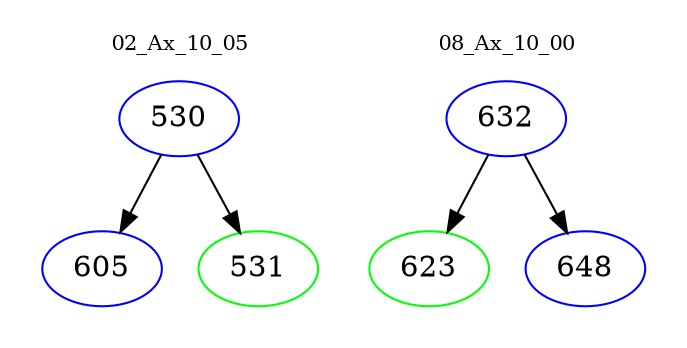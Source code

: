 digraph{
subgraph cluster_0 {
color = white
label = "02_Ax_10_05";
fontsize=10;
T0_530 [label="530", color="blue"]
T0_530 -> T0_605 [color="black"]
T0_605 [label="605", color="blue"]
T0_530 -> T0_531 [color="black"]
T0_531 [label="531", color="green"]
}
subgraph cluster_1 {
color = white
label = "08_Ax_10_00";
fontsize=10;
T1_632 [label="632", color="blue"]
T1_632 -> T1_623 [color="black"]
T1_623 [label="623", color="green"]
T1_632 -> T1_648 [color="black"]
T1_648 [label="648", color="blue"]
}
}
